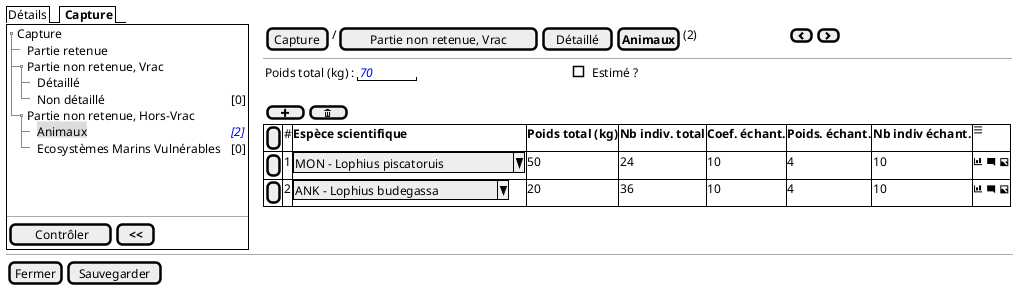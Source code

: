 @startsalt
{
  {/ Détails | <b> Capture }
  {+
   {T
       + Capture
       ++ Partie retenue
       ++ Partie non retenue, Vrac
       +++ Détaillé
       +++ Non détaillé | <color:black>[0]
       ++ Partie non retenue, Hors-Vrac
       +++ <back:#DDD>Animaux | <i><color:blue>[2]
       +++ Ecosystèmes Marins Vulnérables | <color:black>[0]
   }
    .
    .
    .
   --
   {
      [<&checkmark> Contrôler] | [ <b><< ]
   }
  } | . | {
    { [Capture] | / | [Partie non retenue, Vrac] | [Détaillé] | [<b>Animaux] | (2) | . | . | . | . | . | . | . | . | . | . | . | . | . | . | . | . | . | { [<&chevron-left>] | [<&chevron-right>] } }
    ---
      {Poids total (kg) : | "  <i><color:blue>70   " | . | . | . | . | . | . | . | . | . | . | . | . | . | . | . | . | . | . | . | . | . | . | . | . | . | . | . | . | . | [ ] Estimé ? }
  .
  {[ <&plus> ] | [ <&trash> ] }

    {#

          [ ] | # | <b>Espèce scientifique  | <b>Poids total (kg)     |  <b>Nb indiv. total  | <b>Coef. échant. | <b>Poids. échant. | <b>Nb indiv échant. | <&menu>
          [ ] | 1 | ^MON - Lophius piscatoruis  ^ |  50   |  24   |   10          | 4 | 10 | <&bar-chart> <&comment-square> <&image>
          [ ] | 2 | ^ANK - Lophius budegassa  ^ |  20   |  36   |   10          | 4 | 10 | <&bar-chart> <&comment-square> <&image>
        }
  }

  -- | -- | --
  { [Fermer] | [Sauvegarder] }
}
@endsalt

